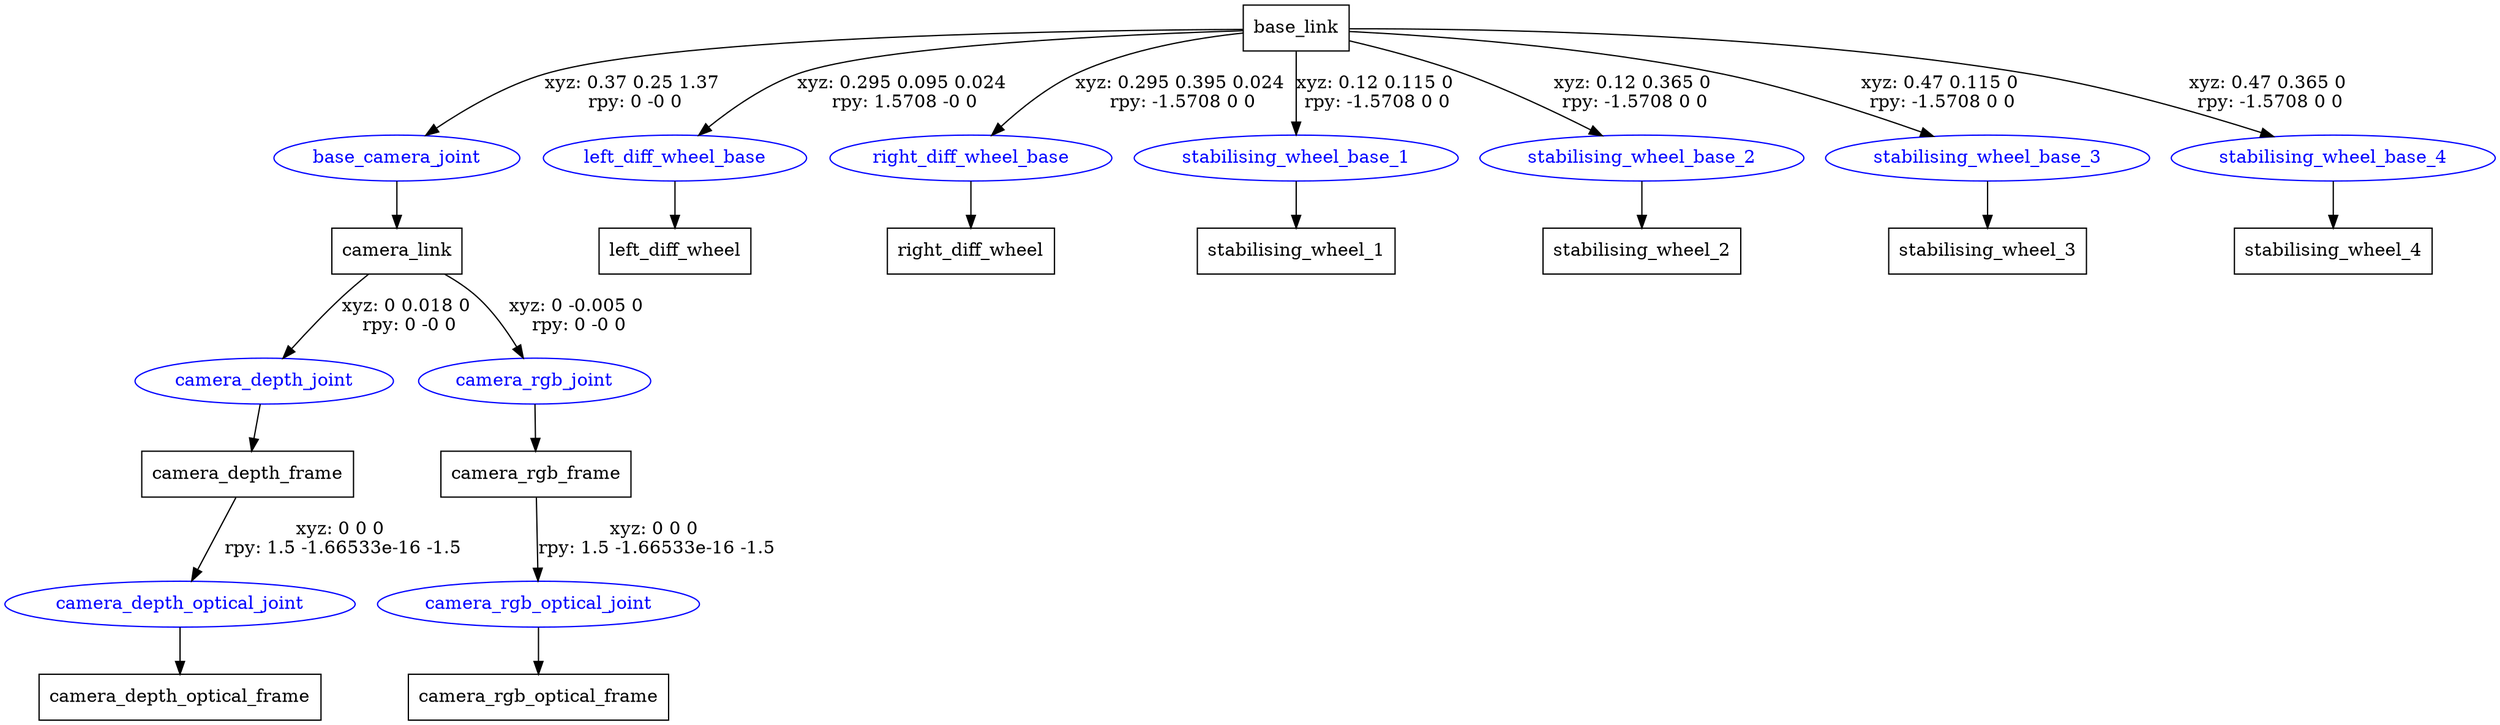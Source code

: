 digraph G {
node [shape=box];
"base_link" [label="base_link"];
"camera_link" [label="camera_link"];
"camera_depth_frame" [label="camera_depth_frame"];
"camera_depth_optical_frame" [label="camera_depth_optical_frame"];
"camera_rgb_frame" [label="camera_rgb_frame"];
"camera_rgb_optical_frame" [label="camera_rgb_optical_frame"];
"left_diff_wheel" [label="left_diff_wheel"];
"right_diff_wheel" [label="right_diff_wheel"];
"stabilising_wheel_1" [label="stabilising_wheel_1"];
"stabilising_wheel_2" [label="stabilising_wheel_2"];
"stabilising_wheel_3" [label="stabilising_wheel_3"];
"stabilising_wheel_4" [label="stabilising_wheel_4"];
node [shape=ellipse, color=blue, fontcolor=blue];
"base_link" -> "base_camera_joint" [label="xyz: 0.37 0.25 1.37 \nrpy: 0 -0 0"]
"base_camera_joint" -> "camera_link"
"camera_link" -> "camera_depth_joint" [label="xyz: 0 0.018 0 \nrpy: 0 -0 0"]
"camera_depth_joint" -> "camera_depth_frame"
"camera_depth_frame" -> "camera_depth_optical_joint" [label="xyz: 0 0 0 \nrpy: 1.5 -1.66533e-16 -1.5"]
"camera_depth_optical_joint" -> "camera_depth_optical_frame"
"camera_link" -> "camera_rgb_joint" [label="xyz: 0 -0.005 0 \nrpy: 0 -0 0"]
"camera_rgb_joint" -> "camera_rgb_frame"
"camera_rgb_frame" -> "camera_rgb_optical_joint" [label="xyz: 0 0 0 \nrpy: 1.5 -1.66533e-16 -1.5"]
"camera_rgb_optical_joint" -> "camera_rgb_optical_frame"
"base_link" -> "left_diff_wheel_base" [label="xyz: 0.295 0.095 0.024 \nrpy: 1.5708 -0 0"]
"left_diff_wheel_base" -> "left_diff_wheel"
"base_link" -> "right_diff_wheel_base" [label="xyz: 0.295 0.395 0.024 \nrpy: -1.5708 0 0"]
"right_diff_wheel_base" -> "right_diff_wheel"
"base_link" -> "stabilising_wheel_base_1" [label="xyz: 0.12 0.115 0 \nrpy: -1.5708 0 0"]
"stabilising_wheel_base_1" -> "stabilising_wheel_1"
"base_link" -> "stabilising_wheel_base_2" [label="xyz: 0.12 0.365 0 \nrpy: -1.5708 0 0"]
"stabilising_wheel_base_2" -> "stabilising_wheel_2"
"base_link" -> "stabilising_wheel_base_3" [label="xyz: 0.47 0.115 0 \nrpy: -1.5708 0 0"]
"stabilising_wheel_base_3" -> "stabilising_wheel_3"
"base_link" -> "stabilising_wheel_base_4" [label="xyz: 0.47 0.365 0 \nrpy: -1.5708 0 0"]
"stabilising_wheel_base_4" -> "stabilising_wheel_4"
}
